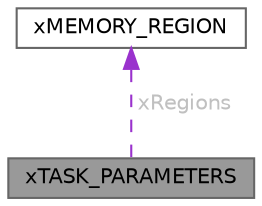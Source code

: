 digraph "xTASK_PARAMETERS"
{
 // LATEX_PDF_SIZE
  bgcolor="transparent";
  edge [fontname=Helvetica,fontsize=10,labelfontname=Helvetica,labelfontsize=10];
  node [fontname=Helvetica,fontsize=10,shape=box,height=0.2,width=0.4];
  Node1 [id="Node000001",label="xTASK_PARAMETERS",height=0.2,width=0.4,color="gray40", fillcolor="grey60", style="filled", fontcolor="black",tooltip=" "];
  Node2 -> Node1 [id="edge1_Node000001_Node000002",dir="back",color="darkorchid3",style="dashed",tooltip=" ",label=<<TABLE CELLBORDER="0" BORDER="0"><TR><TD VALIGN="top" ALIGN="LEFT" CELLPADDING="1" CELLSPACING="0">xRegions</TD></TR>
</TABLE>> ,fontcolor="grey" ];
  Node2 [id="Node000002",label="xMEMORY_REGION",height=0.2,width=0.4,color="gray40", fillcolor="white", style="filled",URL="$structx_m_e_m_o_r_y___r_e_g_i_o_n.html",tooltip=" "];
}
